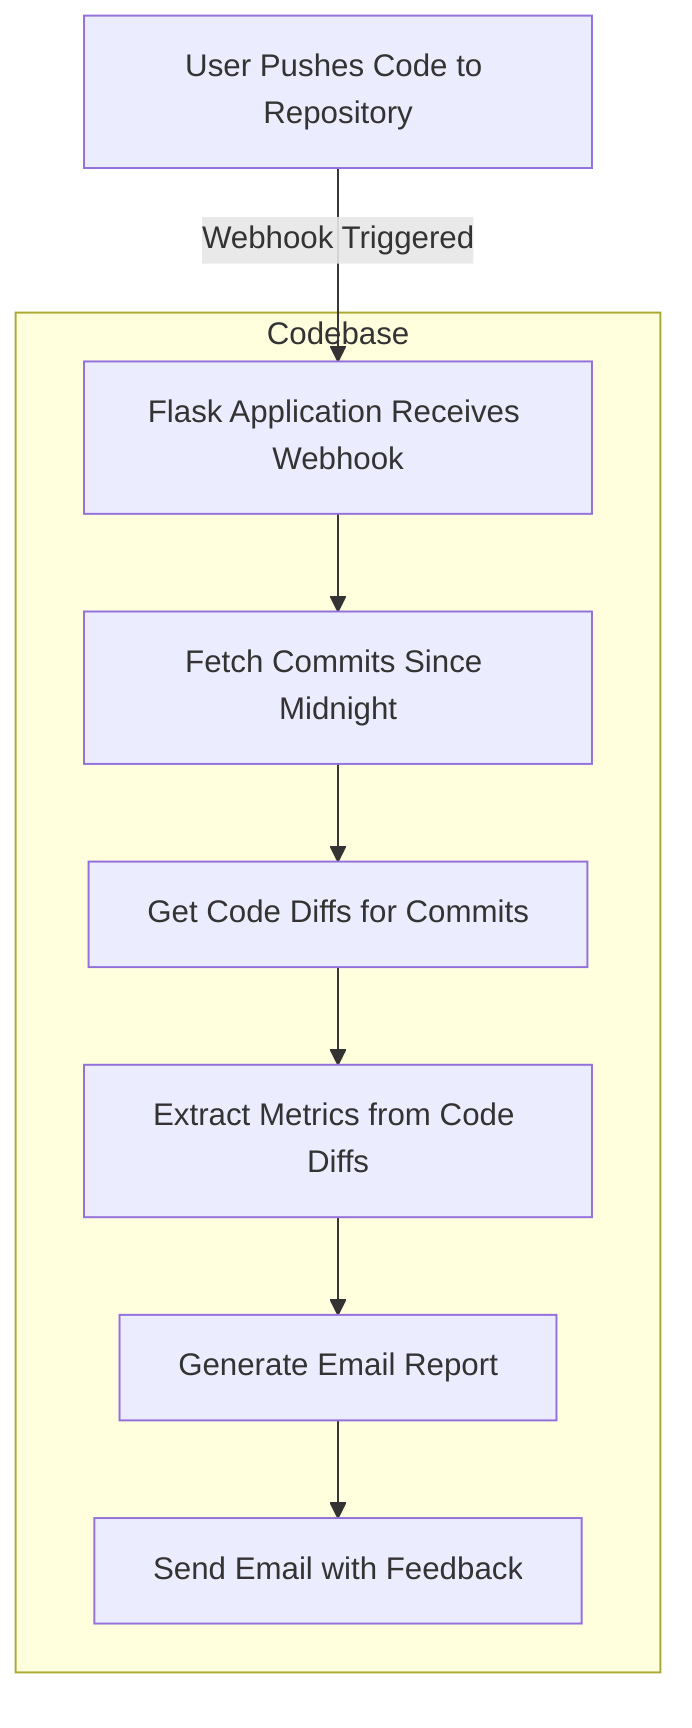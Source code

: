 graph TD
A[User Pushes Code to Repository] -->|Webhook Triggered| B[Flask Application Receives Webhook]
B --> C[Fetch Commits Since Midnight]
C --> D[Get Code Diffs for Commits]
D --> E[Extract Metrics from Code Diffs]
E --> F[Generate Email Report]
F --> G[Send Email with Feedback]

subgraph "Codebase"
    B
    C
    D
    E
    F
    G
end